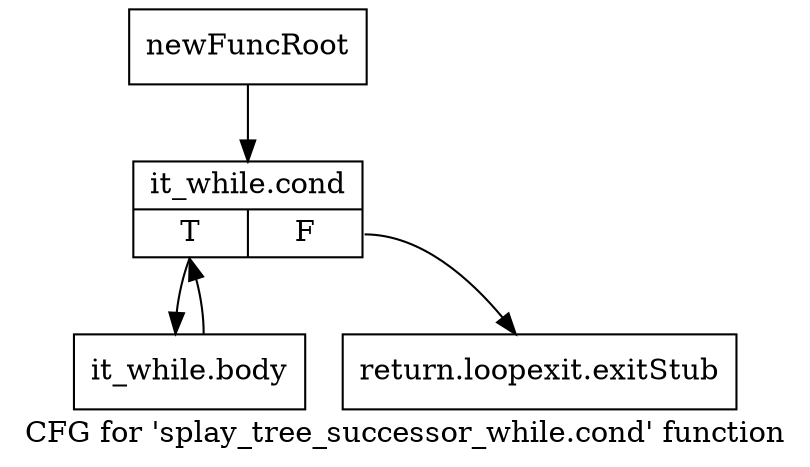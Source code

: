 digraph "CFG for 'splay_tree_successor_while.cond' function" {
	label="CFG for 'splay_tree_successor_while.cond' function";

	Node0xc71cc20 [shape=record,label="{newFuncRoot}"];
	Node0xc71cc20 -> Node0xc71ccc0;
	Node0xc71cc70 [shape=record,label="{return.loopexit.exitStub}"];
	Node0xc71ccc0 [shape=record,label="{it_while.cond|{<s0>T|<s1>F}}"];
	Node0xc71ccc0:s0 -> Node0xc71cd10;
	Node0xc71ccc0:s1 -> Node0xc71cc70;
	Node0xc71cd10 [shape=record,label="{it_while.body}"];
	Node0xc71cd10 -> Node0xc71ccc0;
}
